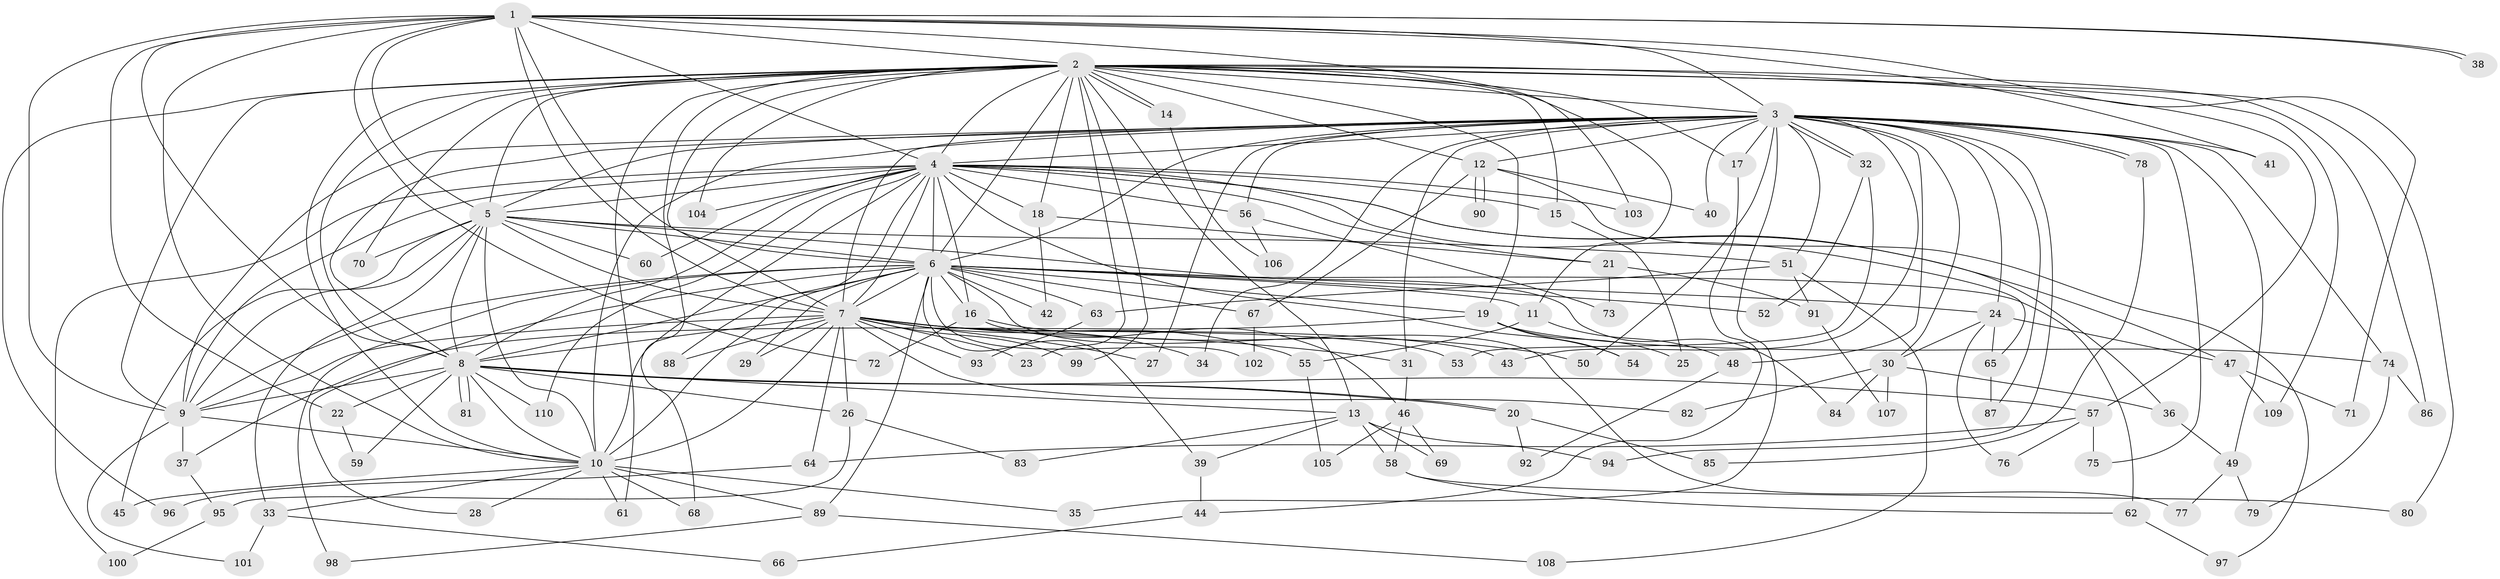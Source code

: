 // coarse degree distribution, {19: 0.022727272727272728, 2: 0.5681818181818182, 1: 0.20454545454545456, 3: 0.045454545454545456, 12: 0.022727272727272728, 4: 0.022727272727272728, 21: 0.022727272727272728, 8: 0.022727272727272728, 5: 0.022727272727272728, 7: 0.022727272727272728, 13: 0.022727272727272728}
// Generated by graph-tools (version 1.1) at 2025/46/03/04/25 21:46:48]
// undirected, 110 vertices, 245 edges
graph export_dot {
graph [start="1"]
  node [color=gray90,style=filled];
  1;
  2;
  3;
  4;
  5;
  6;
  7;
  8;
  9;
  10;
  11;
  12;
  13;
  14;
  15;
  16;
  17;
  18;
  19;
  20;
  21;
  22;
  23;
  24;
  25;
  26;
  27;
  28;
  29;
  30;
  31;
  32;
  33;
  34;
  35;
  36;
  37;
  38;
  39;
  40;
  41;
  42;
  43;
  44;
  45;
  46;
  47;
  48;
  49;
  50;
  51;
  52;
  53;
  54;
  55;
  56;
  57;
  58;
  59;
  60;
  61;
  62;
  63;
  64;
  65;
  66;
  67;
  68;
  69;
  70;
  71;
  72;
  73;
  74;
  75;
  76;
  77;
  78;
  79;
  80;
  81;
  82;
  83;
  84;
  85;
  86;
  87;
  88;
  89;
  90;
  91;
  92;
  93;
  94;
  95;
  96;
  97;
  98;
  99;
  100;
  101;
  102;
  103;
  104;
  105;
  106;
  107;
  108;
  109;
  110;
  1 -- 2;
  1 -- 3;
  1 -- 4;
  1 -- 5;
  1 -- 6;
  1 -- 7;
  1 -- 8;
  1 -- 9;
  1 -- 10;
  1 -- 22;
  1 -- 38;
  1 -- 38;
  1 -- 41;
  1 -- 71;
  1 -- 72;
  1 -- 103;
  2 -- 3;
  2 -- 4;
  2 -- 5;
  2 -- 6;
  2 -- 7;
  2 -- 8;
  2 -- 9;
  2 -- 10;
  2 -- 11;
  2 -- 12;
  2 -- 13;
  2 -- 14;
  2 -- 14;
  2 -- 15;
  2 -- 17;
  2 -- 18;
  2 -- 19;
  2 -- 23;
  2 -- 57;
  2 -- 61;
  2 -- 68;
  2 -- 70;
  2 -- 80;
  2 -- 86;
  2 -- 96;
  2 -- 99;
  2 -- 104;
  2 -- 109;
  3 -- 4;
  3 -- 5;
  3 -- 6;
  3 -- 7;
  3 -- 8;
  3 -- 9;
  3 -- 10;
  3 -- 12;
  3 -- 17;
  3 -- 24;
  3 -- 27;
  3 -- 30;
  3 -- 31;
  3 -- 32;
  3 -- 32;
  3 -- 34;
  3 -- 35;
  3 -- 40;
  3 -- 41;
  3 -- 43;
  3 -- 48;
  3 -- 49;
  3 -- 50;
  3 -- 51;
  3 -- 56;
  3 -- 74;
  3 -- 75;
  3 -- 78;
  3 -- 78;
  3 -- 87;
  3 -- 94;
  4 -- 5;
  4 -- 6;
  4 -- 7;
  4 -- 8;
  4 -- 9;
  4 -- 10;
  4 -- 15;
  4 -- 16;
  4 -- 18;
  4 -- 21;
  4 -- 36;
  4 -- 47;
  4 -- 54;
  4 -- 56;
  4 -- 60;
  4 -- 65;
  4 -- 88;
  4 -- 100;
  4 -- 103;
  4 -- 104;
  4 -- 110;
  5 -- 6;
  5 -- 7;
  5 -- 8;
  5 -- 9;
  5 -- 10;
  5 -- 33;
  5 -- 45;
  5 -- 51;
  5 -- 60;
  5 -- 70;
  5 -- 84;
  6 -- 7;
  6 -- 8;
  6 -- 9;
  6 -- 10;
  6 -- 11;
  6 -- 16;
  6 -- 19;
  6 -- 24;
  6 -- 28;
  6 -- 29;
  6 -- 39;
  6 -- 42;
  6 -- 52;
  6 -- 62;
  6 -- 63;
  6 -- 67;
  6 -- 77;
  6 -- 89;
  6 -- 98;
  6 -- 102;
  7 -- 8;
  7 -- 9;
  7 -- 10;
  7 -- 23;
  7 -- 26;
  7 -- 27;
  7 -- 29;
  7 -- 31;
  7 -- 34;
  7 -- 43;
  7 -- 53;
  7 -- 55;
  7 -- 64;
  7 -- 82;
  7 -- 88;
  7 -- 93;
  7 -- 99;
  8 -- 9;
  8 -- 10;
  8 -- 13;
  8 -- 20;
  8 -- 20;
  8 -- 22;
  8 -- 26;
  8 -- 57;
  8 -- 59;
  8 -- 81;
  8 -- 81;
  8 -- 110;
  9 -- 10;
  9 -- 37;
  9 -- 101;
  10 -- 28;
  10 -- 33;
  10 -- 35;
  10 -- 45;
  10 -- 61;
  10 -- 68;
  10 -- 89;
  11 -- 48;
  11 -- 55;
  12 -- 40;
  12 -- 67;
  12 -- 90;
  12 -- 90;
  12 -- 97;
  13 -- 39;
  13 -- 58;
  13 -- 69;
  13 -- 83;
  13 -- 94;
  14 -- 106;
  15 -- 25;
  16 -- 46;
  16 -- 50;
  16 -- 72;
  17 -- 44;
  18 -- 21;
  18 -- 42;
  19 -- 25;
  19 -- 37;
  19 -- 54;
  19 -- 74;
  20 -- 85;
  20 -- 92;
  21 -- 73;
  21 -- 91;
  22 -- 59;
  24 -- 30;
  24 -- 47;
  24 -- 65;
  24 -- 76;
  26 -- 83;
  26 -- 95;
  30 -- 36;
  30 -- 82;
  30 -- 84;
  30 -- 107;
  31 -- 46;
  32 -- 52;
  32 -- 53;
  33 -- 66;
  33 -- 101;
  36 -- 49;
  37 -- 95;
  39 -- 44;
  44 -- 66;
  46 -- 58;
  46 -- 69;
  46 -- 105;
  47 -- 71;
  47 -- 109;
  48 -- 92;
  49 -- 77;
  49 -- 79;
  51 -- 63;
  51 -- 91;
  51 -- 108;
  55 -- 105;
  56 -- 73;
  56 -- 106;
  57 -- 64;
  57 -- 75;
  57 -- 76;
  58 -- 62;
  58 -- 80;
  62 -- 97;
  63 -- 93;
  64 -- 96;
  65 -- 87;
  67 -- 102;
  74 -- 79;
  74 -- 86;
  78 -- 85;
  89 -- 98;
  89 -- 108;
  91 -- 107;
  95 -- 100;
}
